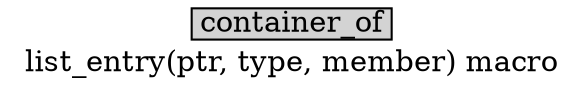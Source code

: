 digraph list_entry{
		// Returns the address of the data structure of type t in which the list_head field that has the name m and the address p is included.
		// list_entry(p,t,m)
        label="list_entry(ptr, type, member) macro"; //		// type has the type of ptr, and its name is member in type. return type address.

        size="10,18";
        ratio=filled;
        
		node[style=filled, shape = box, margin="0.05,0.005",height="0.1",width="0.1"];
		
		container_of;
		
}
